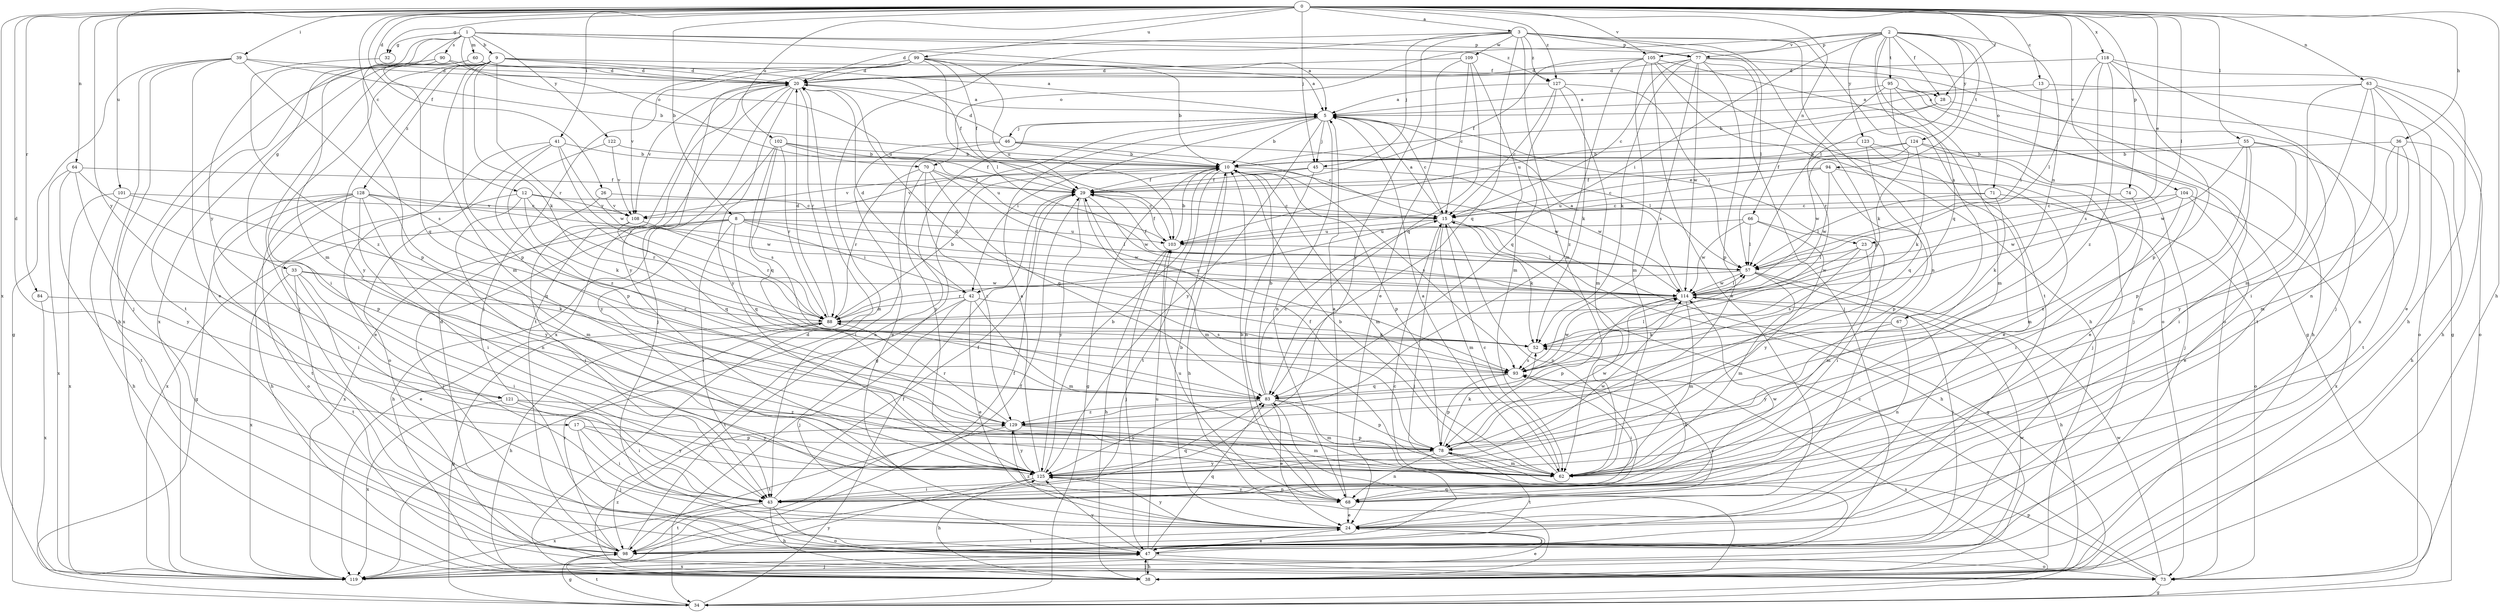 strict digraph  {
0;
1;
2;
3;
5;
8;
9;
10;
12;
13;
15;
17;
20;
23;
24;
26;
28;
29;
32;
33;
34;
36;
38;
39;
41;
42;
43;
45;
46;
47;
52;
55;
57;
60;
62;
63;
64;
66;
67;
68;
70;
71;
73;
74;
77;
78;
83;
84;
88;
90;
93;
94;
95;
98;
99;
101;
102;
103;
104;
105;
108;
109;
114;
118;
119;
121;
122;
123;
124;
125;
127;
128;
129;
0 -> 3  [label=a];
0 -> 8  [label=b];
0 -> 12  [label=c];
0 -> 13  [label=c];
0 -> 17  [label=d];
0 -> 20  [label=d];
0 -> 23  [label=e];
0 -> 26  [label=f];
0 -> 28  [label=f];
0 -> 32  [label=g];
0 -> 36  [label=h];
0 -> 38  [label=h];
0 -> 39  [label=i];
0 -> 41  [label=i];
0 -> 45  [label=j];
0 -> 55  [label=l];
0 -> 57  [label=l];
0 -> 63  [label=n];
0 -> 64  [label=n];
0 -> 66  [label=n];
0 -> 74  [label=p];
0 -> 84  [label=r];
0 -> 99  [label=u];
0 -> 101  [label=u];
0 -> 102  [label=u];
0 -> 104  [label=v];
0 -> 105  [label=v];
0 -> 118  [label=x];
0 -> 119  [label=x];
0 -> 121  [label=y];
0 -> 127  [label=z];
1 -> 5  [label=a];
1 -> 9  [label=b];
1 -> 32  [label=g];
1 -> 33  [label=g];
1 -> 60  [label=m];
1 -> 62  [label=m];
1 -> 70  [label=o];
1 -> 77  [label=p];
1 -> 90  [label=s];
1 -> 121  [label=y];
1 -> 122  [label=y];
1 -> 127  [label=z];
2 -> 28  [label=f];
2 -> 42  [label=i];
2 -> 57  [label=l];
2 -> 67  [label=n];
2 -> 70  [label=o];
2 -> 71  [label=o];
2 -> 77  [label=p];
2 -> 83  [label=q];
2 -> 94  [label=t];
2 -> 95  [label=t];
2 -> 98  [label=t];
2 -> 105  [label=v];
2 -> 123  [label=y];
2 -> 124  [label=y];
3 -> 20  [label=d];
3 -> 45  [label=j];
3 -> 57  [label=l];
3 -> 62  [label=m];
3 -> 67  [label=n];
3 -> 68  [label=n];
3 -> 77  [label=p];
3 -> 78  [label=p];
3 -> 83  [label=q];
3 -> 109  [label=w];
3 -> 119  [label=x];
3 -> 125  [label=y];
3 -> 127  [label=z];
5 -> 10  [label=b];
5 -> 15  [label=c];
5 -> 23  [label=e];
5 -> 34  [label=g];
5 -> 42  [label=i];
5 -> 45  [label=j];
5 -> 46  [label=j];
5 -> 68  [label=n];
5 -> 125  [label=y];
8 -> 38  [label=h];
8 -> 42  [label=i];
8 -> 43  [label=i];
8 -> 47  [label=j];
8 -> 57  [label=l];
8 -> 83  [label=q];
8 -> 103  [label=u];
8 -> 114  [label=w];
8 -> 119  [label=x];
9 -> 20  [label=d];
9 -> 28  [label=f];
9 -> 29  [label=f];
9 -> 43  [label=i];
9 -> 47  [label=j];
9 -> 52  [label=k];
9 -> 62  [label=m];
9 -> 78  [label=p];
9 -> 88  [label=r];
9 -> 125  [label=y];
9 -> 128  [label=z];
10 -> 29  [label=f];
10 -> 34  [label=g];
10 -> 38  [label=h];
10 -> 62  [label=m];
10 -> 78  [label=p];
10 -> 93  [label=s];
10 -> 98  [label=t];
10 -> 108  [label=v];
10 -> 114  [label=w];
12 -> 15  [label=c];
12 -> 52  [label=k];
12 -> 88  [label=r];
12 -> 108  [label=v];
12 -> 119  [label=x];
12 -> 125  [label=y];
13 -> 5  [label=a];
13 -> 57  [label=l];
13 -> 73  [label=o];
15 -> 5  [label=a];
15 -> 34  [label=g];
15 -> 38  [label=h];
15 -> 47  [label=j];
15 -> 52  [label=k];
15 -> 62  [label=m];
15 -> 68  [label=n];
15 -> 103  [label=u];
17 -> 43  [label=i];
17 -> 47  [label=j];
17 -> 78  [label=p];
17 -> 125  [label=y];
20 -> 5  [label=a];
20 -> 47  [label=j];
20 -> 88  [label=r];
20 -> 98  [label=t];
20 -> 108  [label=v];
20 -> 119  [label=x];
20 -> 125  [label=y];
23 -> 57  [label=l];
23 -> 62  [label=m];
23 -> 93  [label=s];
23 -> 114  [label=w];
24 -> 10  [label=b];
24 -> 47  [label=j];
24 -> 93  [label=s];
24 -> 98  [label=t];
24 -> 125  [label=y];
24 -> 129  [label=z];
26 -> 15  [label=c];
26 -> 43  [label=i];
26 -> 108  [label=v];
28 -> 10  [label=b];
28 -> 98  [label=t];
28 -> 103  [label=u];
29 -> 15  [label=c];
29 -> 62  [label=m];
29 -> 114  [label=w];
29 -> 125  [label=y];
32 -> 129  [label=z];
33 -> 24  [label=e];
33 -> 43  [label=i];
33 -> 52  [label=k];
33 -> 98  [label=t];
33 -> 114  [label=w];
33 -> 119  [label=x];
34 -> 29  [label=f];
34 -> 93  [label=s];
34 -> 98  [label=t];
36 -> 10  [label=b];
36 -> 38  [label=h];
36 -> 62  [label=m];
36 -> 68  [label=n];
36 -> 125  [label=y];
38 -> 20  [label=d];
38 -> 47  [label=j];
38 -> 83  [label=q];
38 -> 129  [label=z];
39 -> 10  [label=b];
39 -> 20  [label=d];
39 -> 24  [label=e];
39 -> 34  [label=g];
39 -> 38  [label=h];
39 -> 47  [label=j];
39 -> 93  [label=s];
41 -> 10  [label=b];
41 -> 24  [label=e];
41 -> 73  [label=o];
41 -> 88  [label=r];
41 -> 114  [label=w];
41 -> 129  [label=z];
42 -> 20  [label=d];
42 -> 24  [label=e];
42 -> 47  [label=j];
42 -> 62  [label=m];
42 -> 88  [label=r];
42 -> 93  [label=s];
42 -> 98  [label=t];
43 -> 29  [label=f];
43 -> 38  [label=h];
43 -> 52  [label=k];
43 -> 73  [label=o];
43 -> 83  [label=q];
43 -> 98  [label=t];
43 -> 119  [label=x];
45 -> 29  [label=f];
45 -> 68  [label=n];
45 -> 108  [label=v];
45 -> 114  [label=w];
46 -> 10  [label=b];
46 -> 15  [label=c];
46 -> 20  [label=d];
46 -> 24  [label=e];
46 -> 57  [label=l];
46 -> 125  [label=y];
47 -> 24  [label=e];
47 -> 38  [label=h];
47 -> 73  [label=o];
47 -> 83  [label=q];
47 -> 103  [label=u];
47 -> 119  [label=x];
47 -> 125  [label=y];
52 -> 93  [label=s];
55 -> 10  [label=b];
55 -> 43  [label=i];
55 -> 62  [label=m];
55 -> 78  [label=p];
55 -> 98  [label=t];
55 -> 114  [label=w];
57 -> 29  [label=f];
57 -> 38  [label=h];
57 -> 47  [label=j];
57 -> 62  [label=m];
57 -> 88  [label=r];
57 -> 114  [label=w];
60 -> 5  [label=a];
60 -> 20  [label=d];
60 -> 83  [label=q];
60 -> 119  [label=x];
62 -> 5  [label=a];
62 -> 10  [label=b];
62 -> 15  [label=c];
63 -> 5  [label=a];
63 -> 24  [label=e];
63 -> 38  [label=h];
63 -> 43  [label=i];
63 -> 62  [label=m];
63 -> 68  [label=n];
63 -> 73  [label=o];
64 -> 29  [label=f];
64 -> 78  [label=p];
64 -> 98  [label=t];
64 -> 119  [label=x];
64 -> 125  [label=y];
66 -> 43  [label=i];
66 -> 57  [label=l];
66 -> 103  [label=u];
66 -> 114  [label=w];
66 -> 125  [label=y];
67 -> 52  [label=k];
67 -> 68  [label=n];
67 -> 125  [label=y];
68 -> 5  [label=a];
68 -> 10  [label=b];
68 -> 24  [label=e];
68 -> 103  [label=u];
68 -> 114  [label=w];
68 -> 125  [label=y];
70 -> 29  [label=f];
70 -> 43  [label=i];
70 -> 83  [label=q];
70 -> 88  [label=r];
70 -> 93  [label=s];
70 -> 129  [label=z];
71 -> 15  [label=c];
71 -> 52  [label=k];
71 -> 57  [label=l];
71 -> 73  [label=o];
73 -> 15  [label=c];
73 -> 34  [label=g];
73 -> 78  [label=p];
73 -> 114  [label=w];
74 -> 15  [label=c];
74 -> 129  [label=z];
77 -> 15  [label=c];
77 -> 20  [label=d];
77 -> 34  [label=g];
77 -> 47  [label=j];
77 -> 52  [label=k];
77 -> 73  [label=o];
77 -> 78  [label=p];
77 -> 93  [label=s];
77 -> 114  [label=w];
78 -> 29  [label=f];
78 -> 52  [label=k];
78 -> 62  [label=m];
78 -> 68  [label=n];
78 -> 98  [label=t];
78 -> 114  [label=w];
78 -> 125  [label=y];
83 -> 10  [label=b];
83 -> 15  [label=c];
83 -> 24  [label=e];
83 -> 62  [label=m];
83 -> 78  [label=p];
83 -> 125  [label=y];
83 -> 129  [label=z];
84 -> 88  [label=r];
84 -> 119  [label=x];
88 -> 10  [label=b];
88 -> 20  [label=d];
88 -> 34  [label=g];
88 -> 38  [label=h];
88 -> 52  [label=k];
90 -> 20  [label=d];
90 -> 78  [label=p];
90 -> 98  [label=t];
90 -> 103  [label=u];
90 -> 119  [label=x];
93 -> 20  [label=d];
93 -> 43  [label=i];
93 -> 57  [label=l];
93 -> 78  [label=p];
93 -> 83  [label=q];
93 -> 114  [label=w];
94 -> 15  [label=c];
94 -> 29  [label=f];
94 -> 62  [label=m];
94 -> 78  [label=p];
94 -> 103  [label=u];
94 -> 114  [label=w];
95 -> 5  [label=a];
95 -> 38  [label=h];
95 -> 47  [label=j];
95 -> 52  [label=k];
95 -> 62  [label=m];
95 -> 88  [label=r];
98 -> 5  [label=a];
98 -> 15  [label=c];
98 -> 20  [label=d];
98 -> 29  [label=f];
98 -> 34  [label=g];
98 -> 88  [label=r];
99 -> 5  [label=a];
99 -> 10  [label=b];
99 -> 20  [label=d];
99 -> 29  [label=f];
99 -> 47  [label=j];
99 -> 57  [label=l];
99 -> 103  [label=u];
99 -> 108  [label=v];
99 -> 125  [label=y];
101 -> 38  [label=h];
101 -> 83  [label=q];
101 -> 108  [label=v];
101 -> 119  [label=x];
102 -> 10  [label=b];
102 -> 29  [label=f];
102 -> 83  [label=q];
102 -> 88  [label=r];
102 -> 93  [label=s];
102 -> 103  [label=u];
102 -> 125  [label=y];
103 -> 10  [label=b];
103 -> 29  [label=f];
103 -> 38  [label=h];
103 -> 47  [label=j];
103 -> 57  [label=l];
104 -> 15  [label=c];
104 -> 24  [label=e];
104 -> 43  [label=i];
104 -> 114  [label=w];
104 -> 119  [label=x];
105 -> 20  [label=d];
105 -> 24  [label=e];
105 -> 29  [label=f];
105 -> 34  [label=g];
105 -> 38  [label=h];
105 -> 62  [label=m];
105 -> 73  [label=o];
105 -> 129  [label=z];
108 -> 43  [label=i];
108 -> 83  [label=q];
108 -> 88  [label=r];
109 -> 15  [label=c];
109 -> 20  [label=d];
109 -> 24  [label=e];
109 -> 62  [label=m];
109 -> 83  [label=q];
114 -> 5  [label=a];
114 -> 57  [label=l];
114 -> 62  [label=m];
114 -> 78  [label=p];
114 -> 88  [label=r];
118 -> 20  [label=d];
118 -> 38  [label=h];
118 -> 47  [label=j];
118 -> 57  [label=l];
118 -> 78  [label=p];
118 -> 93  [label=s];
118 -> 129  [label=z];
119 -> 24  [label=e];
119 -> 29  [label=f];
119 -> 47  [label=j];
119 -> 114  [label=w];
119 -> 125  [label=y];
121 -> 43  [label=i];
121 -> 119  [label=x];
121 -> 125  [label=y];
121 -> 129  [label=z];
122 -> 10  [label=b];
122 -> 78  [label=p];
122 -> 108  [label=v];
123 -> 10  [label=b];
123 -> 24  [label=e];
123 -> 47  [label=j];
123 -> 83  [label=q];
124 -> 10  [label=b];
124 -> 24  [label=e];
124 -> 29  [label=f];
124 -> 47  [label=j];
124 -> 52  [label=k];
124 -> 114  [label=w];
125 -> 5  [label=a];
125 -> 10  [label=b];
125 -> 38  [label=h];
125 -> 43  [label=i];
125 -> 68  [label=n];
125 -> 114  [label=w];
127 -> 5  [label=a];
127 -> 15  [label=c];
127 -> 52  [label=k];
127 -> 57  [label=l];
127 -> 62  [label=m];
127 -> 83  [label=q];
128 -> 15  [label=c];
128 -> 34  [label=g];
128 -> 38  [label=h];
128 -> 43  [label=i];
128 -> 62  [label=m];
128 -> 68  [label=n];
128 -> 73  [label=o];
128 -> 98  [label=t];
128 -> 114  [label=w];
129 -> 62  [label=m];
129 -> 78  [label=p];
129 -> 88  [label=r];
129 -> 98  [label=t];
129 -> 125  [label=y];
}

